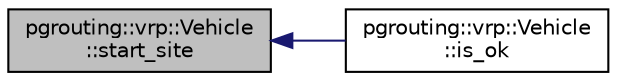 digraph "pgrouting::vrp::Vehicle::start_site"
{
  edge [fontname="Helvetica",fontsize="10",labelfontname="Helvetica",labelfontsize="10"];
  node [fontname="Helvetica",fontsize="10",shape=record];
  rankdir="LR";
  Node1 [label="pgrouting::vrp::Vehicle\l::start_site",height=0.2,width=0.4,color="black", fillcolor="grey75", style="filled" fontcolor="black"];
  Node1 -> Node2 [dir="back",color="midnightblue",fontsize="10",style="solid",fontname="Helvetica"];
  Node2 [label="pgrouting::vrp::Vehicle\l::is_ok",height=0.2,width=0.4,color="black", fillcolor="white", style="filled",URL="$classpgrouting_1_1vrp_1_1Vehicle.html#aa996853fc75d4ba9bbb6181d22f4dc02"];
}
